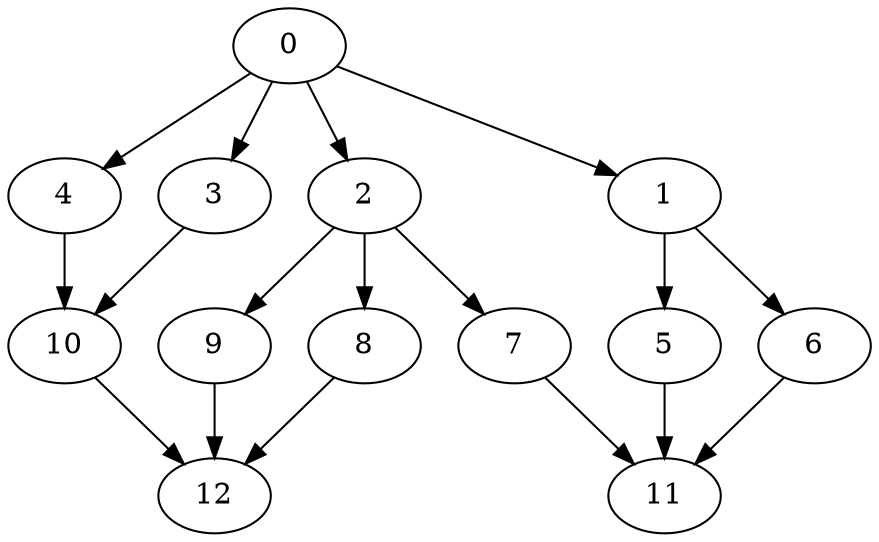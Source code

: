 digraph "output_OutTree-Balanced-MaxBf-3_Nodes_13_CCR_0.1_WeightType_Random" {
	0		[Weight=50];
	2		[Weight=50];
	0 -> 2	[Weight=20];
	3		[Weight=70];
	0 -> 3	[Weight=30];
	4		[Weight=50];
	0 -> 4	[Weight=40];
	7		[Weight=70];
	2 -> 7	[Weight=70];
	1		[Weight=70];
	0 -> 1	[Weight=10];
	5		[Weight=70];
	1 -> 5	[Weight=50];
	6		[Weight=50];
	1 -> 6	[Weight=60];
	8		[Weight=50];
	2 -> 8	[Weight=80];
	9		[Weight=70];
	2 -> 9	[Weight=90];
	11		[Weight=70];
	5 -> 11	[Weight=20];
	6 -> 11	[Weight=30];
	7 -> 11	[Weight=40];
	10		[Weight=50];
	3 -> 10	[Weight=100];
	4 -> 10	[Weight=10];
	12		[Weight=50];
	8 -> 12	[Weight=50];
	9 -> 12	[Weight=60];
	10 -> 12	[Weight=70];
}
